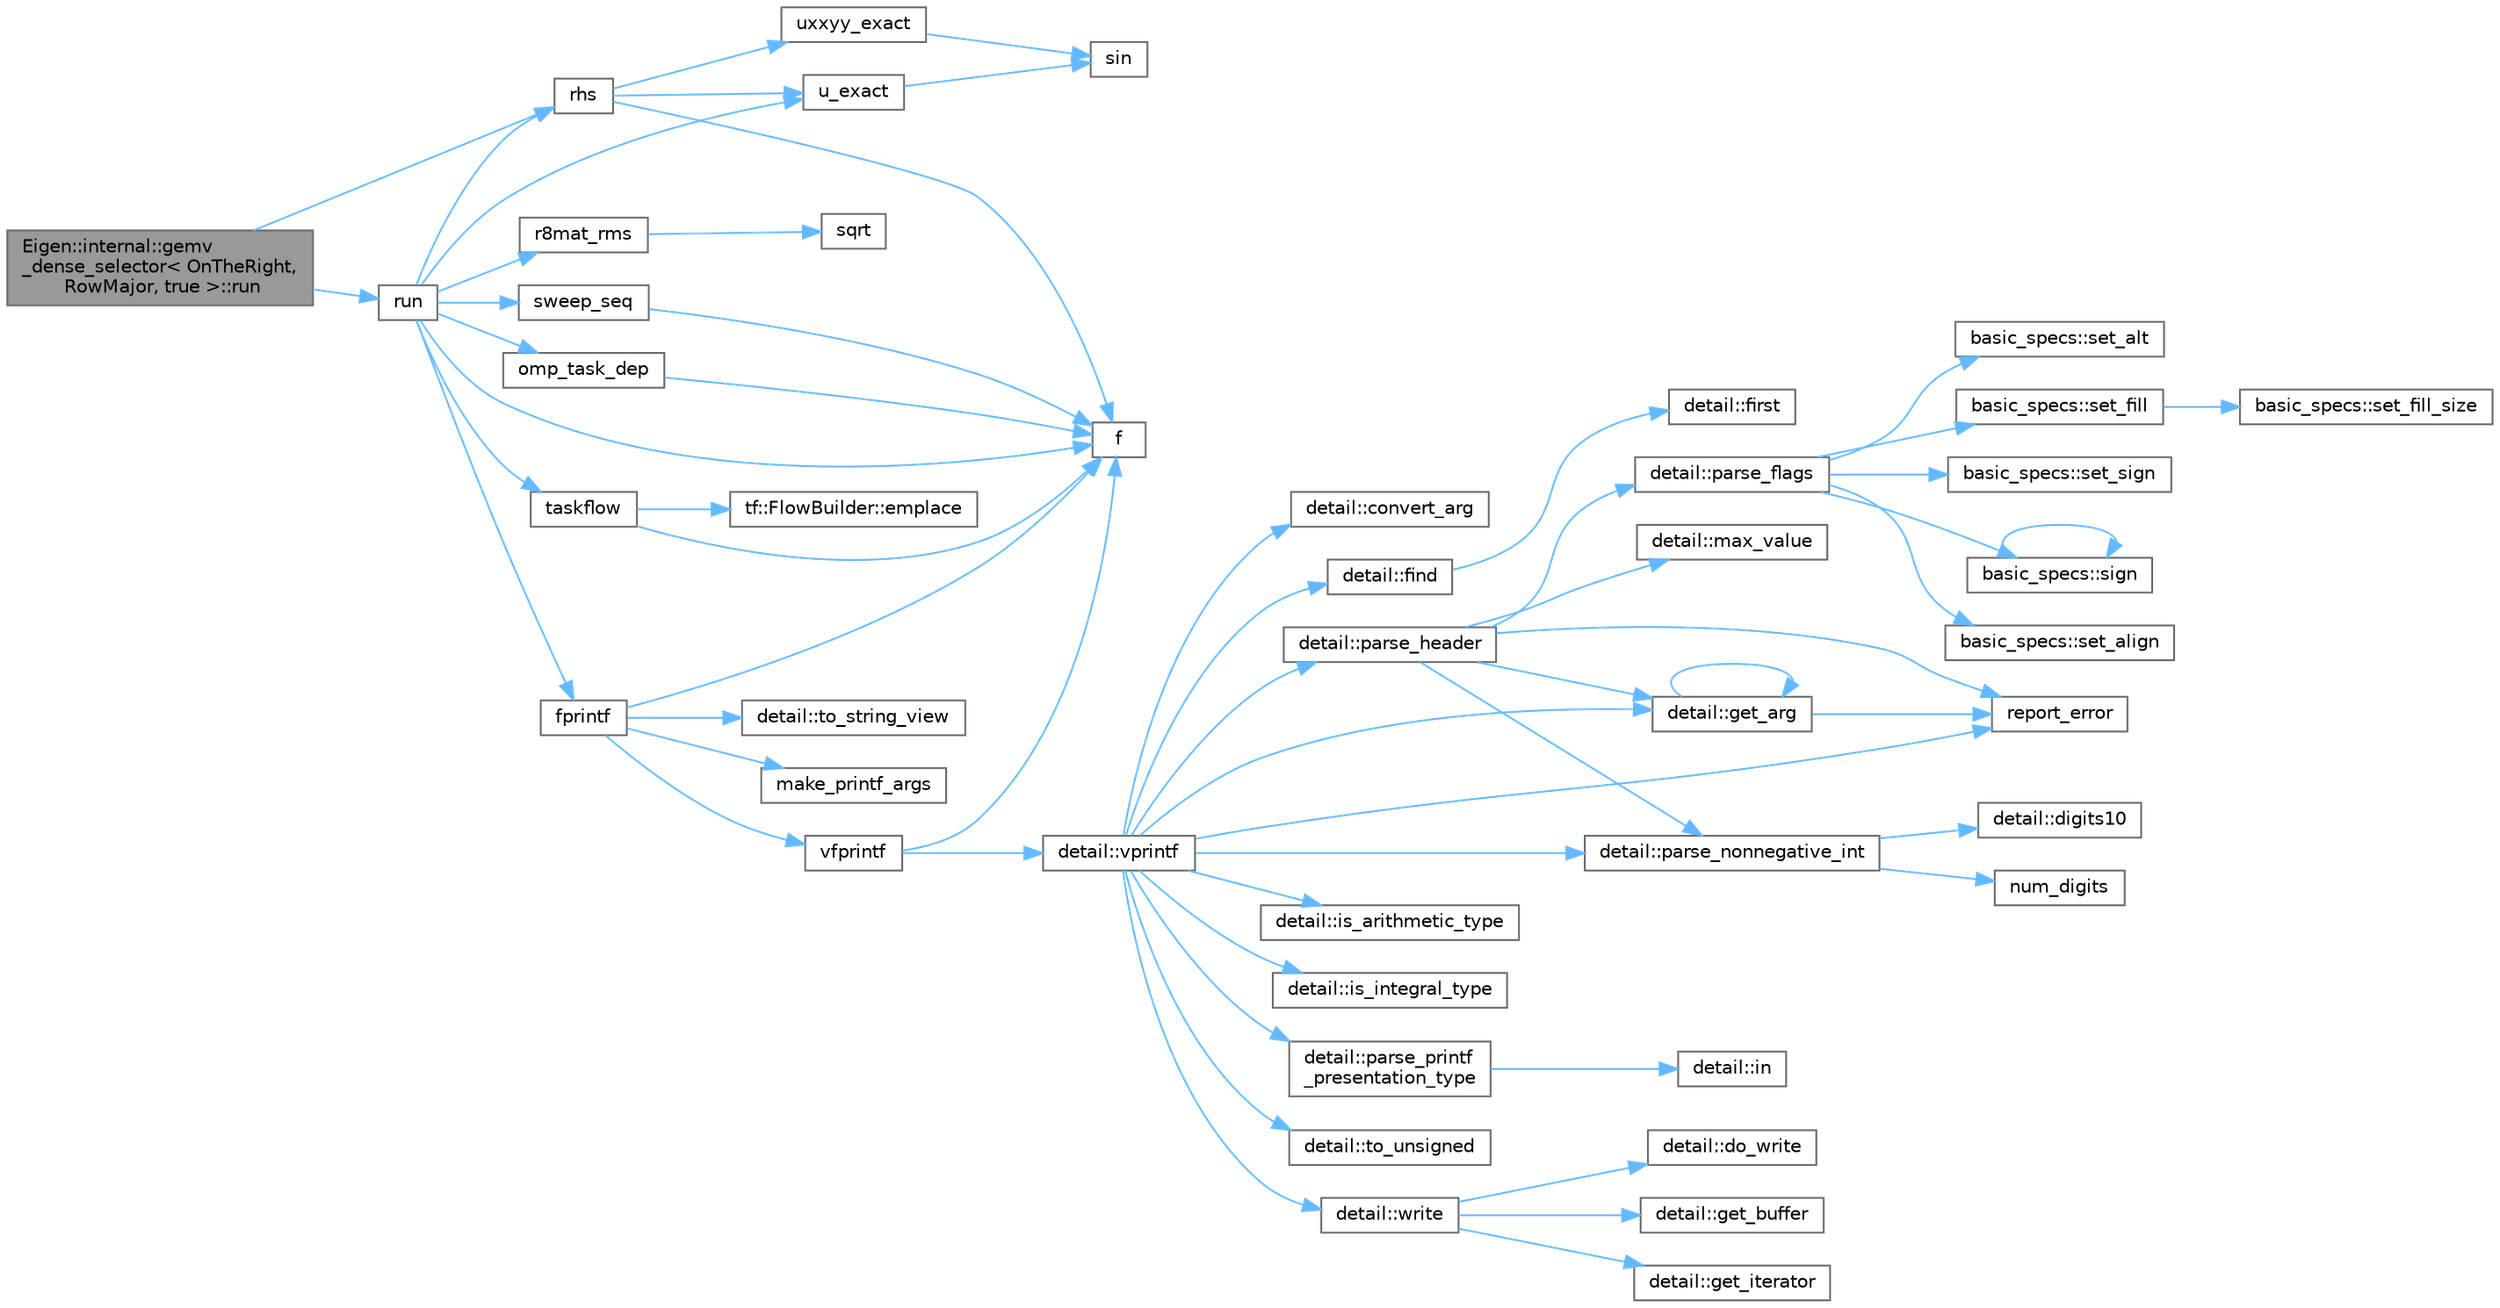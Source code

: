 digraph "Eigen::internal::gemv_dense_selector&lt; OnTheRight, RowMajor, true &gt;::run"
{
 // LATEX_PDF_SIZE
  bgcolor="transparent";
  edge [fontname=Helvetica,fontsize=10,labelfontname=Helvetica,labelfontsize=10];
  node [fontname=Helvetica,fontsize=10,shape=box,height=0.2,width=0.4];
  rankdir="LR";
  Node1 [id="Node000001",label="Eigen::internal::gemv\l_dense_selector\< OnTheRight,\l RowMajor, true \>::run",height=0.2,width=0.4,color="gray40", fillcolor="grey60", style="filled", fontcolor="black",tooltip=" "];
  Node1 -> Node2 [id="edge1_Node000001_Node000002",color="steelblue1",style="solid",tooltip=" "];
  Node2 [id="Node000002",label="rhs",height=0.2,width=0.4,color="grey40", fillcolor="white", style="filled",URL="$poisson_8cpp.html#a38c677f5cc4e47bc7505aef707c1bb83",tooltip=" "];
  Node2 -> Node3 [id="edge2_Node000002_Node000003",color="steelblue1",style="solid",tooltip=" "];
  Node3 [id="Node000003",label="f",height=0.2,width=0.4,color="grey40", fillcolor="white", style="filled",URL="$cxx11__tensor__map_8cpp.html#a7f507fea02198f6cb81c86640c7b1a4e",tooltip=" "];
  Node2 -> Node4 [id="edge3_Node000002_Node000004",color="steelblue1",style="solid",tooltip=" "];
  Node4 [id="Node000004",label="u_exact",height=0.2,width=0.4,color="grey40", fillcolor="white", style="filled",URL="$poisson_8cpp.html#a06fc16c4676f839f8de736a6791b6862",tooltip=" "];
  Node4 -> Node5 [id="edge4_Node000004_Node000005",color="steelblue1",style="solid",tooltip=" "];
  Node5 [id="Node000005",label="sin",height=0.2,width=0.4,color="grey40", fillcolor="white", style="filled",URL="$_array_cwise_unary_ops_8h.html#a9cfb0ea58bd813510a9e2db18a5e49f0",tooltip=" "];
  Node2 -> Node6 [id="edge5_Node000002_Node000006",color="steelblue1",style="solid",tooltip=" "];
  Node6 [id="Node000006",label="uxxyy_exact",height=0.2,width=0.4,color="grey40", fillcolor="white", style="filled",URL="$poisson_8cpp.html#a557a61cf12d143424a35123b14048a22",tooltip=" "];
  Node6 -> Node5 [id="edge6_Node000006_Node000005",color="steelblue1",style="solid",tooltip=" "];
  Node1 -> Node7 [id="edge7_Node000001_Node000007",color="steelblue1",style="solid",tooltip=" "];
  Node7 [id="Node000007",label="run",height=0.2,width=0.4,color="grey40", fillcolor="white", style="filled",URL="$poisson_8cpp.html#ae12af222b820baf64e953be588c5bbbe",tooltip=" "];
  Node7 -> Node3 [id="edge8_Node000007_Node000003",color="steelblue1",style="solid",tooltip=" "];
  Node7 -> Node8 [id="edge9_Node000007_Node000008",color="steelblue1",style="solid",tooltip=" "];
  Node8 [id="Node000008",label="fprintf",height=0.2,width=0.4,color="grey40", fillcolor="white", style="filled",URL="$printf_8h.html#a9f315126362cae9675de1642105e631e",tooltip=" "];
  Node8 -> Node3 [id="edge10_Node000008_Node000003",color="steelblue1",style="solid",tooltip=" "];
  Node8 -> Node9 [id="edge11_Node000008_Node000009",color="steelblue1",style="solid",tooltip=" "];
  Node9 [id="Node000009",label="make_printf_args",height=0.2,width=0.4,color="grey40", fillcolor="white", style="filled",URL="$printf_8h.html#a27dcc0efcda04388971dbea3c875f122",tooltip=" "];
  Node8 -> Node10 [id="edge12_Node000008_Node000010",color="steelblue1",style="solid",tooltip=" "];
  Node10 [id="Node000010",label="detail::to_string_view",height=0.2,width=0.4,color="grey40", fillcolor="white", style="filled",URL="$namespacedetail.html#abeae79fa3e1eded2d8fbd56cc9f0960e",tooltip=" "];
  Node8 -> Node11 [id="edge13_Node000008_Node000011",color="steelblue1",style="solid",tooltip=" "];
  Node11 [id="Node000011",label="vfprintf",height=0.2,width=0.4,color="grey40", fillcolor="white", style="filled",URL="$printf_8h.html#abb30aad964fc771fb52cf3ad88649df2",tooltip=" "];
  Node11 -> Node3 [id="edge14_Node000011_Node000003",color="steelblue1",style="solid",tooltip=" "];
  Node11 -> Node12 [id="edge15_Node000011_Node000012",color="steelblue1",style="solid",tooltip=" "];
  Node12 [id="Node000012",label="detail::vprintf",height=0.2,width=0.4,color="grey40", fillcolor="white", style="filled",URL="$namespacedetail.html#a1c8c2218e4c822aa8f743fb9c573717f",tooltip=" "];
  Node12 -> Node13 [id="edge16_Node000012_Node000013",color="steelblue1",style="solid",tooltip=" "];
  Node13 [id="Node000013",label="detail::convert_arg",height=0.2,width=0.4,color="grey40", fillcolor="white", style="filled",URL="$namespacedetail.html#a03c11572c9a664266d6925f327dec7f3",tooltip=" "];
  Node12 -> Node14 [id="edge17_Node000012_Node000014",color="steelblue1",style="solid",tooltip=" "];
  Node14 [id="Node000014",label="detail::find",height=0.2,width=0.4,color="grey40", fillcolor="white", style="filled",URL="$namespacedetail.html#a6b71952fab3dc32f3edb2c3e9811d8d9",tooltip=" "];
  Node14 -> Node15 [id="edge18_Node000014_Node000015",color="steelblue1",style="solid",tooltip=" "];
  Node15 [id="Node000015",label="detail::first",height=0.2,width=0.4,color="grey40", fillcolor="white", style="filled",URL="$namespacedetail.html#a02319a3deb124802b88b61f85987df5e",tooltip=" "];
  Node12 -> Node16 [id="edge19_Node000012_Node000016",color="steelblue1",style="solid",tooltip=" "];
  Node16 [id="Node000016",label="detail::get_arg",height=0.2,width=0.4,color="grey40", fillcolor="white", style="filled",URL="$namespacedetail.html#a342ef250e45bd09b2ef666b6fae1c355",tooltip=" "];
  Node16 -> Node16 [id="edge20_Node000016_Node000016",color="steelblue1",style="solid",tooltip=" "];
  Node16 -> Node17 [id="edge21_Node000016_Node000017",color="steelblue1",style="solid",tooltip=" "];
  Node17 [id="Node000017",label="report_error",height=0.2,width=0.4,color="grey40", fillcolor="white", style="filled",URL="$format-inl_8h.html#a5555893692b00b61b3886349332fd01f",tooltip=" "];
  Node12 -> Node18 [id="edge22_Node000012_Node000018",color="steelblue1",style="solid",tooltip=" "];
  Node18 [id="Node000018",label="detail::is_arithmetic_type",height=0.2,width=0.4,color="grey40", fillcolor="white", style="filled",URL="$namespacedetail.html#a802c50a56a3495fdab6020b375ba1389",tooltip=" "];
  Node12 -> Node19 [id="edge23_Node000012_Node000019",color="steelblue1",style="solid",tooltip=" "];
  Node19 [id="Node000019",label="detail::is_integral_type",height=0.2,width=0.4,color="grey40", fillcolor="white", style="filled",URL="$namespacedetail.html#a2a60f8d1bee41b803f43fc42b707b5d1",tooltip=" "];
  Node12 -> Node20 [id="edge24_Node000012_Node000020",color="steelblue1",style="solid",tooltip=" "];
  Node20 [id="Node000020",label="detail::parse_header",height=0.2,width=0.4,color="grey40", fillcolor="white", style="filled",URL="$namespacedetail.html#afc9d93e58b8edb8077f8bc8eee7f4035",tooltip=" "];
  Node20 -> Node16 [id="edge25_Node000020_Node000016",color="steelblue1",style="solid",tooltip=" "];
  Node20 -> Node21 [id="edge26_Node000020_Node000021",color="steelblue1",style="solid",tooltip=" "];
  Node21 [id="Node000021",label="detail::max_value",height=0.2,width=0.4,color="grey40", fillcolor="white", style="filled",URL="$namespacedetail.html#a45c2130c44ebe54179eafcee3cda2bfb",tooltip=" "];
  Node20 -> Node22 [id="edge27_Node000020_Node000022",color="steelblue1",style="solid",tooltip=" "];
  Node22 [id="Node000022",label="detail::parse_flags",height=0.2,width=0.4,color="grey40", fillcolor="white", style="filled",URL="$namespacedetail.html#a4213daed116a37e1767881da51238261",tooltip=" "];
  Node22 -> Node23 [id="edge28_Node000022_Node000023",color="steelblue1",style="solid",tooltip=" "];
  Node23 [id="Node000023",label="basic_specs::set_align",height=0.2,width=0.4,color="grey40", fillcolor="white", style="filled",URL="$classbasic__specs.html#ad73b6f854341aaabc744bf54e6ea6af6",tooltip=" "];
  Node22 -> Node24 [id="edge29_Node000022_Node000024",color="steelblue1",style="solid",tooltip=" "];
  Node24 [id="Node000024",label="basic_specs::set_alt",height=0.2,width=0.4,color="grey40", fillcolor="white", style="filled",URL="$classbasic__specs.html#a5f10314706a8a3d579f882f30d283b61",tooltip=" "];
  Node22 -> Node25 [id="edge30_Node000022_Node000025",color="steelblue1",style="solid",tooltip=" "];
  Node25 [id="Node000025",label="basic_specs::set_fill",height=0.2,width=0.4,color="grey40", fillcolor="white", style="filled",URL="$classbasic__specs.html#a1600987fb39fed5dfdac21b218061a9e",tooltip=" "];
  Node25 -> Node26 [id="edge31_Node000025_Node000026",color="steelblue1",style="solid",tooltip=" "];
  Node26 [id="Node000026",label="basic_specs::set_fill_size",height=0.2,width=0.4,color="grey40", fillcolor="white", style="filled",URL="$classbasic__specs.html#a4b36db5ad1e38169bd6653635d5e69cd",tooltip=" "];
  Node22 -> Node27 [id="edge32_Node000022_Node000027",color="steelblue1",style="solid",tooltip=" "];
  Node27 [id="Node000027",label="basic_specs::set_sign",height=0.2,width=0.4,color="grey40", fillcolor="white", style="filled",URL="$classbasic__specs.html#a7020ec66ba6918727e4102567c5c731a",tooltip=" "];
  Node22 -> Node28 [id="edge33_Node000022_Node000028",color="steelblue1",style="solid",tooltip=" "];
  Node28 [id="Node000028",label="basic_specs::sign",height=0.2,width=0.4,color="grey40", fillcolor="white", style="filled",URL="$classbasic__specs.html#a380e6ff33a8ae05e3ef479bf95696ad2",tooltip=" "];
  Node28 -> Node28 [id="edge34_Node000028_Node000028",color="steelblue1",style="solid",tooltip=" "];
  Node20 -> Node29 [id="edge35_Node000020_Node000029",color="steelblue1",style="solid",tooltip=" "];
  Node29 [id="Node000029",label="detail::parse_nonnegative_int",height=0.2,width=0.4,color="grey40", fillcolor="white", style="filled",URL="$namespacedetail.html#a338caba782225e115a9902d4d0835f5f",tooltip=" "];
  Node29 -> Node30 [id="edge36_Node000029_Node000030",color="steelblue1",style="solid",tooltip=" "];
  Node30 [id="Node000030",label="detail::digits10",height=0.2,width=0.4,color="grey40", fillcolor="white", style="filled",URL="$namespacedetail.html#a3a043db05db2d07deb2d98ba2d04b4eb",tooltip=" "];
  Node29 -> Node31 [id="edge37_Node000029_Node000031",color="steelblue1",style="solid",tooltip=" "];
  Node31 [id="Node000031",label="num_digits",height=0.2,width=0.4,color="grey40", fillcolor="white", style="filled",URL="$_sequence_8c.html#aa16e8c03d098498ad9c8839cf2c48044",tooltip=" "];
  Node20 -> Node17 [id="edge38_Node000020_Node000017",color="steelblue1",style="solid",tooltip=" "];
  Node12 -> Node29 [id="edge39_Node000012_Node000029",color="steelblue1",style="solid",tooltip=" "];
  Node12 -> Node32 [id="edge40_Node000012_Node000032",color="steelblue1",style="solid",tooltip=" "];
  Node32 [id="Node000032",label="detail::parse_printf\l_presentation_type",height=0.2,width=0.4,color="grey40", fillcolor="white", style="filled",URL="$namespacedetail.html#aa2cb095169b23e3a66260ad7078f44cc",tooltip=" "];
  Node32 -> Node33 [id="edge41_Node000032_Node000033",color="steelblue1",style="solid",tooltip=" "];
  Node33 [id="Node000033",label="detail::in",height=0.2,width=0.4,color="grey40", fillcolor="white", style="filled",URL="$namespacedetail.html#a52a5e2ed06c229dcf95ea5c46d48d05e",tooltip=" "];
  Node12 -> Node17 [id="edge42_Node000012_Node000017",color="steelblue1",style="solid",tooltip=" "];
  Node12 -> Node34 [id="edge43_Node000012_Node000034",color="steelblue1",style="solid",tooltip=" "];
  Node34 [id="Node000034",label="detail::to_unsigned",height=0.2,width=0.4,color="grey40", fillcolor="white", style="filled",URL="$namespacedetail.html#a4855e668246c731a97484efc329f2aac",tooltip=" "];
  Node12 -> Node35 [id="edge44_Node000012_Node000035",color="steelblue1",style="solid",tooltip=" "];
  Node35 [id="Node000035",label="detail::write",height=0.2,width=0.4,color="grey40", fillcolor="white", style="filled",URL="$namespacedetail.html#a29dacf26eedc9e3575fb57329a5ca0a3",tooltip=" "];
  Node35 -> Node36 [id="edge45_Node000035_Node000036",color="steelblue1",style="solid",tooltip=" "];
  Node36 [id="Node000036",label="detail::do_write",height=0.2,width=0.4,color="grey40", fillcolor="white", style="filled",URL="$namespacedetail.html#a5007cc441bd246a9096070c10d1ea683",tooltip=" "];
  Node35 -> Node37 [id="edge46_Node000035_Node000037",color="steelblue1",style="solid",tooltip=" "];
  Node37 [id="Node000037",label="detail::get_buffer",height=0.2,width=0.4,color="grey40", fillcolor="white", style="filled",URL="$namespacedetail.html#ad803bb19df422bc4c4f92d75c7564437",tooltip=" "];
  Node35 -> Node38 [id="edge47_Node000035_Node000038",color="steelblue1",style="solid",tooltip=" "];
  Node38 [id="Node000038",label="detail::get_iterator",height=0.2,width=0.4,color="grey40", fillcolor="white", style="filled",URL="$namespacedetail.html#a05e3e231207d3f28f83261c2e7ad2fe5",tooltip=" "];
  Node7 -> Node39 [id="edge48_Node000007_Node000039",color="steelblue1",style="solid",tooltip=" "];
  Node39 [id="Node000039",label="omp_task_dep",height=0.2,width=0.4,color="grey40", fillcolor="white", style="filled",URL="$sandbox_2jacobi_2omp_8cpp.html#a38bf89bca3b11a9eeb57dd07cfd38630",tooltip=" "];
  Node39 -> Node3 [id="edge49_Node000039_Node000003",color="steelblue1",style="solid",tooltip=" "];
  Node7 -> Node40 [id="edge50_Node000007_Node000040",color="steelblue1",style="solid",tooltip=" "];
  Node40 [id="Node000040",label="r8mat_rms",height=0.2,width=0.4,color="grey40", fillcolor="white", style="filled",URL="$poisson_8cpp.html#a1314a15604ecb29a615e689872f32657",tooltip=" "];
  Node40 -> Node41 [id="edge51_Node000040_Node000041",color="steelblue1",style="solid",tooltip=" "];
  Node41 [id="Node000041",label="sqrt",height=0.2,width=0.4,color="grey40", fillcolor="white", style="filled",URL="$_array_cwise_unary_ops_8h.html#a656b9217a2fcb6de59dc8d1eb3079cc7",tooltip=" "];
  Node7 -> Node2 [id="edge52_Node000007_Node000002",color="steelblue1",style="solid",tooltip=" "];
  Node7 -> Node42 [id="edge53_Node000007_Node000042",color="steelblue1",style="solid",tooltip=" "];
  Node42 [id="Node000042",label="sweep_seq",height=0.2,width=0.4,color="grey40", fillcolor="white", style="filled",URL="$poisson_8hpp.html#a263e0f774ef013be333712ca3915448a",tooltip=" "];
  Node42 -> Node3 [id="edge54_Node000042_Node000003",color="steelblue1",style="solid",tooltip=" "];
  Node7 -> Node43 [id="edge55_Node000007_Node000043",color="steelblue1",style="solid",tooltip=" "];
  Node43 [id="Node000043",label="taskflow",height=0.2,width=0.4,color="grey40", fillcolor="white", style="filled",URL="$sandbox_2jacobi_2taskflow_8cpp.html#a47af48e377b7c0ac855c12acd5b69b1e",tooltip=" "];
  Node43 -> Node44 [id="edge56_Node000043_Node000044",color="steelblue1",style="solid",tooltip=" "];
  Node44 [id="Node000044",label="tf::FlowBuilder::emplace",height=0.2,width=0.4,color="grey40", fillcolor="white", style="filled",URL="$classtf_1_1_flow_builder.html#a60d7a666cab71ecfa3010b2efb0d6b57",tooltip="creates a static task"];
  Node43 -> Node3 [id="edge57_Node000043_Node000003",color="steelblue1",style="solid",tooltip=" "];
  Node7 -> Node4 [id="edge58_Node000007_Node000004",color="steelblue1",style="solid",tooltip=" "];
}

